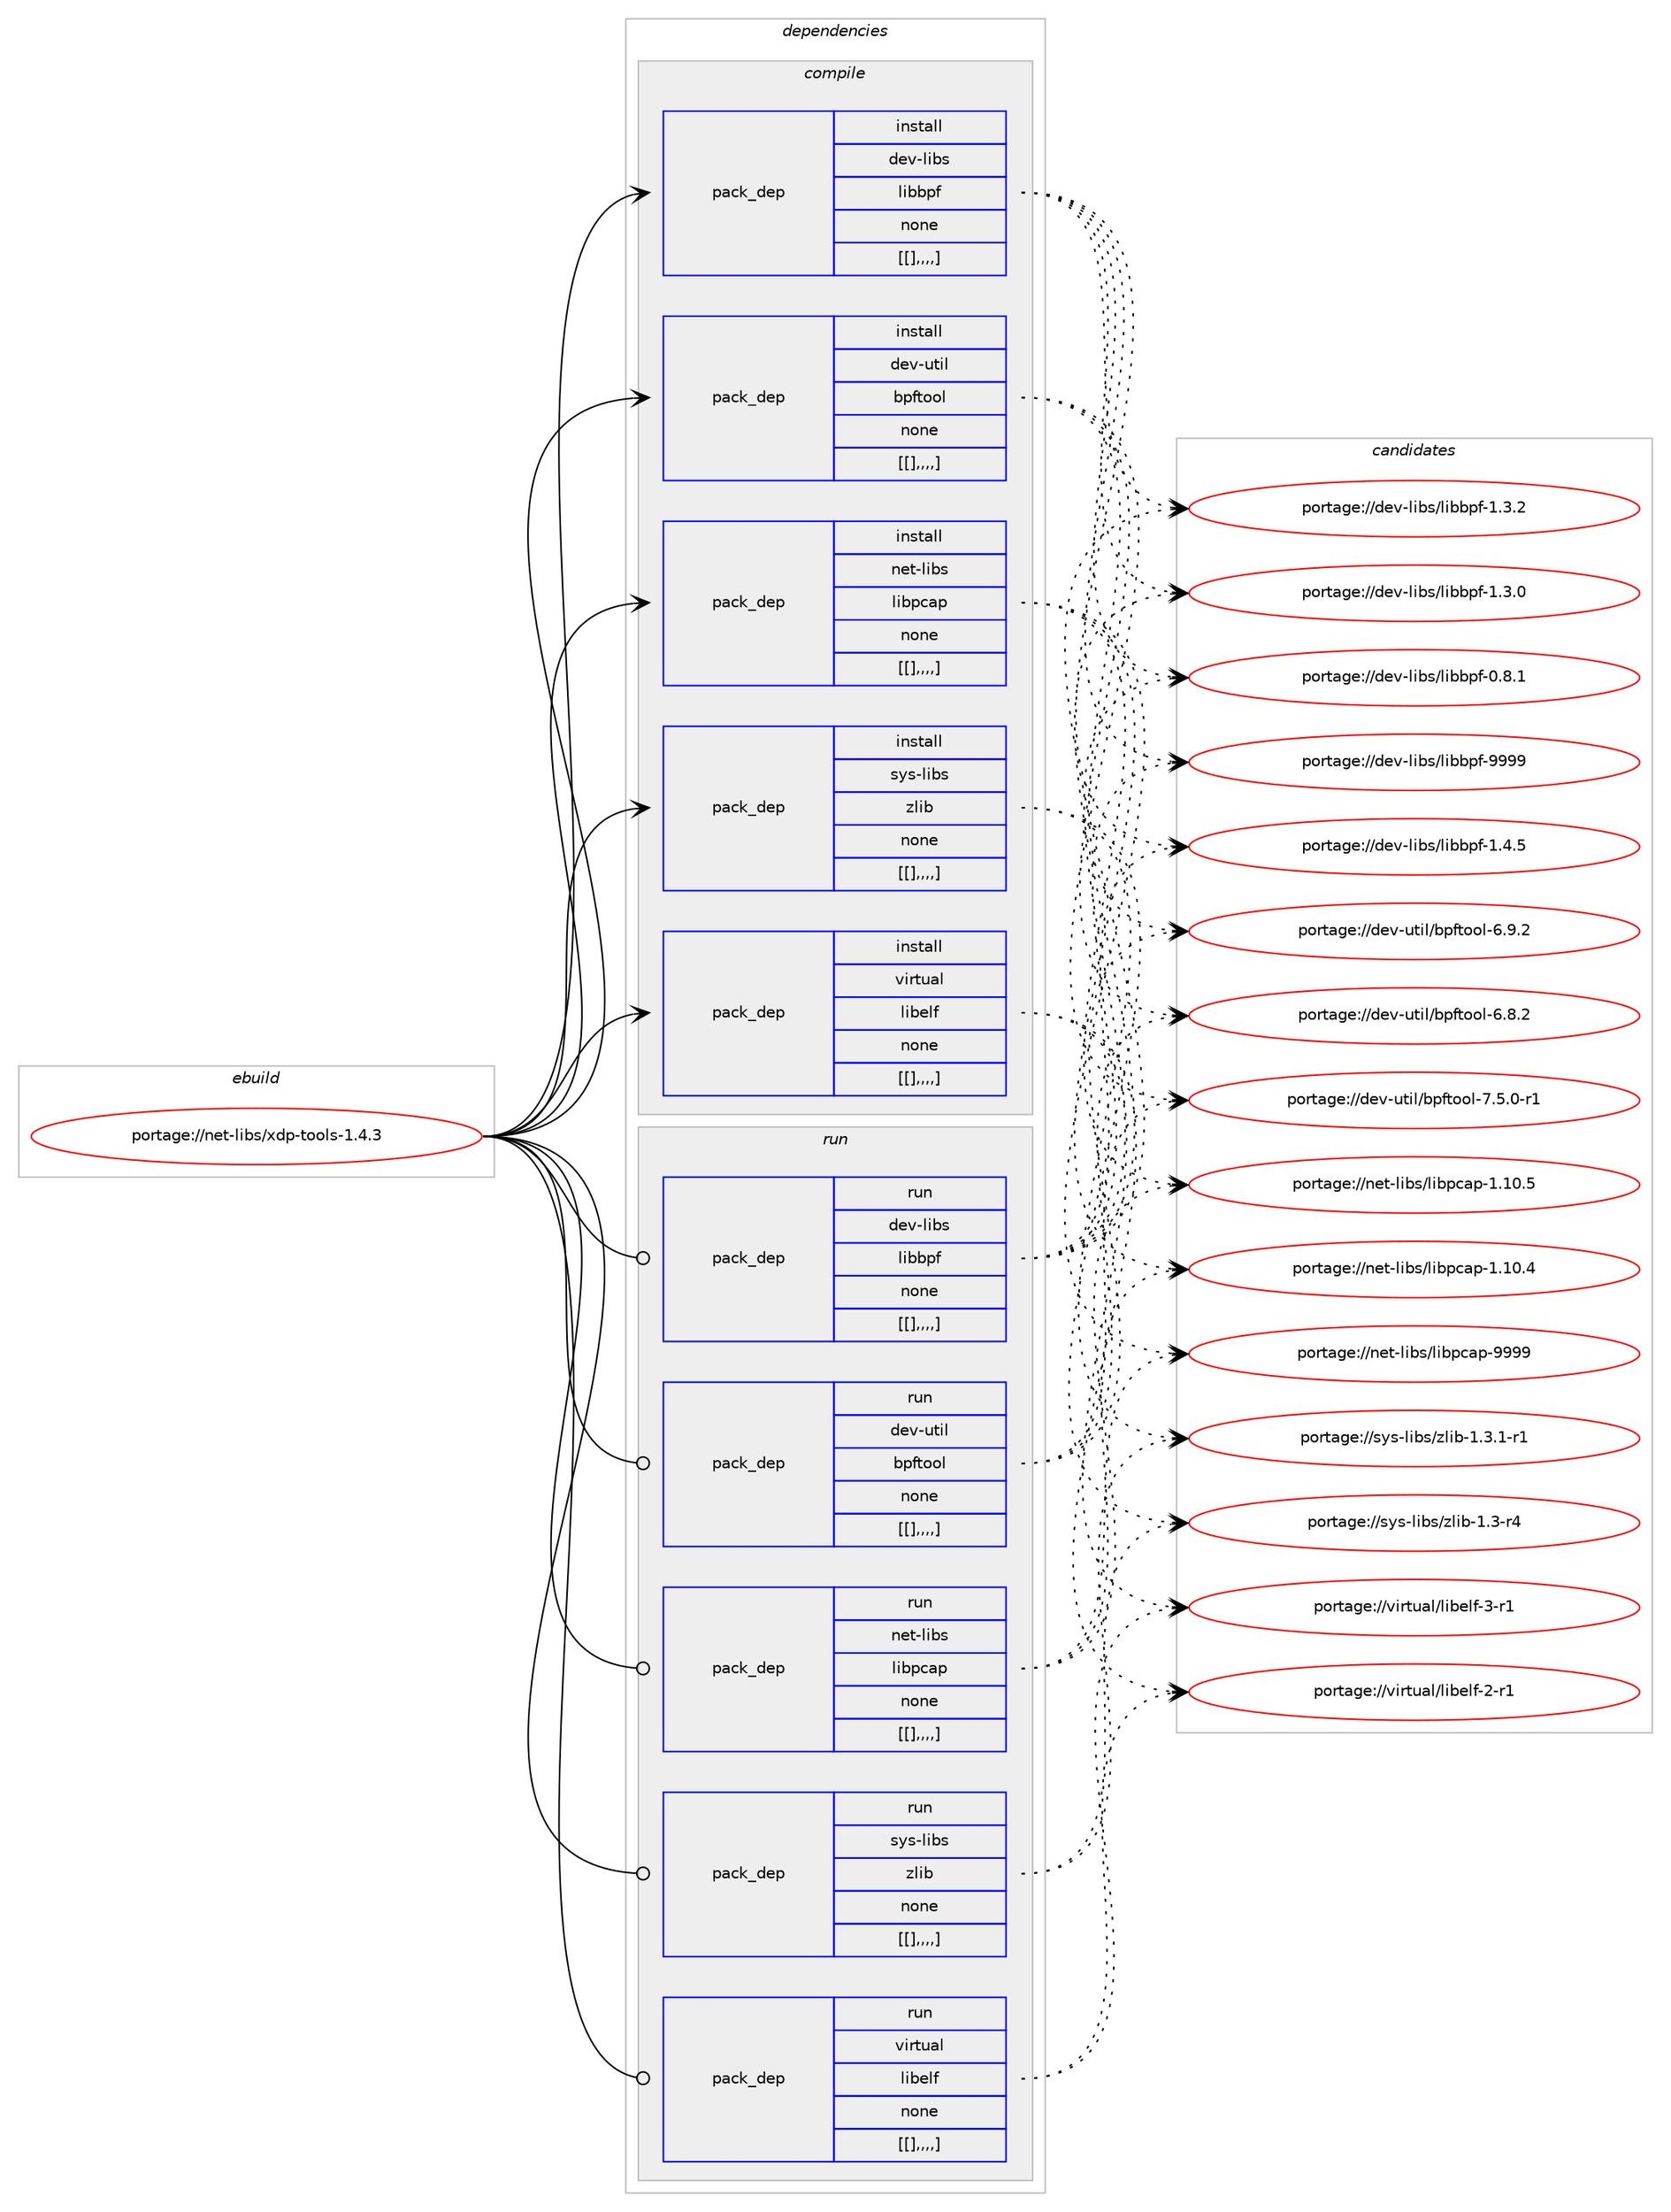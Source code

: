 digraph prolog {

# *************
# Graph options
# *************

newrank=true;
concentrate=true;
compound=true;
graph [rankdir=LR,fontname=Helvetica,fontsize=10,ranksep=1.5];#, ranksep=2.5, nodesep=0.2];
edge  [arrowhead=vee];
node  [fontname=Helvetica,fontsize=10];

# **********
# The ebuild
# **********

subgraph cluster_leftcol {
color=gray;
label=<<i>ebuild</i>>;
id [label="portage://net-libs/xdp-tools-1.4.3", color=red, width=4, href="../net-libs/xdp-tools-1.4.3.svg"];
}

# ****************
# The dependencies
# ****************

subgraph cluster_midcol {
color=gray;
label=<<i>dependencies</i>>;
subgraph cluster_compile {
fillcolor="#eeeeee";
style=filled;
label=<<i>compile</i>>;
subgraph pack279265 {
dependency381686 [label=<<TABLE BORDER="0" CELLBORDER="1" CELLSPACING="0" CELLPADDING="4" WIDTH="220"><TR><TD ROWSPAN="6" CELLPADDING="30">pack_dep</TD></TR><TR><TD WIDTH="110">install</TD></TR><TR><TD>dev-libs</TD></TR><TR><TD>libbpf</TD></TR><TR><TD>none</TD></TR><TR><TD>[[],,,,]</TD></TR></TABLE>>, shape=none, color=blue];
}
id:e -> dependency381686:w [weight=20,style="solid",arrowhead="vee"];
subgraph pack279266 {
dependency381687 [label=<<TABLE BORDER="0" CELLBORDER="1" CELLSPACING="0" CELLPADDING="4" WIDTH="220"><TR><TD ROWSPAN="6" CELLPADDING="30">pack_dep</TD></TR><TR><TD WIDTH="110">install</TD></TR><TR><TD>dev-util</TD></TR><TR><TD>bpftool</TD></TR><TR><TD>none</TD></TR><TR><TD>[[],,,,]</TD></TR></TABLE>>, shape=none, color=blue];
}
id:e -> dependency381687:w [weight=20,style="solid",arrowhead="vee"];
subgraph pack279267 {
dependency381688 [label=<<TABLE BORDER="0" CELLBORDER="1" CELLSPACING="0" CELLPADDING="4" WIDTH="220"><TR><TD ROWSPAN="6" CELLPADDING="30">pack_dep</TD></TR><TR><TD WIDTH="110">install</TD></TR><TR><TD>net-libs</TD></TR><TR><TD>libpcap</TD></TR><TR><TD>none</TD></TR><TR><TD>[[],,,,]</TD></TR></TABLE>>, shape=none, color=blue];
}
id:e -> dependency381688:w [weight=20,style="solid",arrowhead="vee"];
subgraph pack279268 {
dependency381689 [label=<<TABLE BORDER="0" CELLBORDER="1" CELLSPACING="0" CELLPADDING="4" WIDTH="220"><TR><TD ROWSPAN="6" CELLPADDING="30">pack_dep</TD></TR><TR><TD WIDTH="110">install</TD></TR><TR><TD>sys-libs</TD></TR><TR><TD>zlib</TD></TR><TR><TD>none</TD></TR><TR><TD>[[],,,,]</TD></TR></TABLE>>, shape=none, color=blue];
}
id:e -> dependency381689:w [weight=20,style="solid",arrowhead="vee"];
subgraph pack279269 {
dependency381690 [label=<<TABLE BORDER="0" CELLBORDER="1" CELLSPACING="0" CELLPADDING="4" WIDTH="220"><TR><TD ROWSPAN="6" CELLPADDING="30">pack_dep</TD></TR><TR><TD WIDTH="110">install</TD></TR><TR><TD>virtual</TD></TR><TR><TD>libelf</TD></TR><TR><TD>none</TD></TR><TR><TD>[[],,,,]</TD></TR></TABLE>>, shape=none, color=blue];
}
id:e -> dependency381690:w [weight=20,style="solid",arrowhead="vee"];
}
subgraph cluster_compileandrun {
fillcolor="#eeeeee";
style=filled;
label=<<i>compile and run</i>>;
}
subgraph cluster_run {
fillcolor="#eeeeee";
style=filled;
label=<<i>run</i>>;
subgraph pack279270 {
dependency381691 [label=<<TABLE BORDER="0" CELLBORDER="1" CELLSPACING="0" CELLPADDING="4" WIDTH="220"><TR><TD ROWSPAN="6" CELLPADDING="30">pack_dep</TD></TR><TR><TD WIDTH="110">run</TD></TR><TR><TD>dev-libs</TD></TR><TR><TD>libbpf</TD></TR><TR><TD>none</TD></TR><TR><TD>[[],,,,]</TD></TR></TABLE>>, shape=none, color=blue];
}
id:e -> dependency381691:w [weight=20,style="solid",arrowhead="odot"];
subgraph pack279271 {
dependency381692 [label=<<TABLE BORDER="0" CELLBORDER="1" CELLSPACING="0" CELLPADDING="4" WIDTH="220"><TR><TD ROWSPAN="6" CELLPADDING="30">pack_dep</TD></TR><TR><TD WIDTH="110">run</TD></TR><TR><TD>dev-util</TD></TR><TR><TD>bpftool</TD></TR><TR><TD>none</TD></TR><TR><TD>[[],,,,]</TD></TR></TABLE>>, shape=none, color=blue];
}
id:e -> dependency381692:w [weight=20,style="solid",arrowhead="odot"];
subgraph pack279272 {
dependency381693 [label=<<TABLE BORDER="0" CELLBORDER="1" CELLSPACING="0" CELLPADDING="4" WIDTH="220"><TR><TD ROWSPAN="6" CELLPADDING="30">pack_dep</TD></TR><TR><TD WIDTH="110">run</TD></TR><TR><TD>net-libs</TD></TR><TR><TD>libpcap</TD></TR><TR><TD>none</TD></TR><TR><TD>[[],,,,]</TD></TR></TABLE>>, shape=none, color=blue];
}
id:e -> dependency381693:w [weight=20,style="solid",arrowhead="odot"];
subgraph pack279273 {
dependency381694 [label=<<TABLE BORDER="0" CELLBORDER="1" CELLSPACING="0" CELLPADDING="4" WIDTH="220"><TR><TD ROWSPAN="6" CELLPADDING="30">pack_dep</TD></TR><TR><TD WIDTH="110">run</TD></TR><TR><TD>sys-libs</TD></TR><TR><TD>zlib</TD></TR><TR><TD>none</TD></TR><TR><TD>[[],,,,]</TD></TR></TABLE>>, shape=none, color=blue];
}
id:e -> dependency381694:w [weight=20,style="solid",arrowhead="odot"];
subgraph pack279274 {
dependency381695 [label=<<TABLE BORDER="0" CELLBORDER="1" CELLSPACING="0" CELLPADDING="4" WIDTH="220"><TR><TD ROWSPAN="6" CELLPADDING="30">pack_dep</TD></TR><TR><TD WIDTH="110">run</TD></TR><TR><TD>virtual</TD></TR><TR><TD>libelf</TD></TR><TR><TD>none</TD></TR><TR><TD>[[],,,,]</TD></TR></TABLE>>, shape=none, color=blue];
}
id:e -> dependency381695:w [weight=20,style="solid",arrowhead="odot"];
}
}

# **************
# The candidates
# **************

subgraph cluster_choices {
rank=same;
color=gray;
label=<<i>candidates</i>>;

subgraph choice279265 {
color=black;
nodesep=1;
choice10010111845108105981154710810598981121024557575757 [label="portage://dev-libs/libbpf-9999", color=red, width=4,href="../dev-libs/libbpf-9999.svg"];
choice1001011184510810598115471081059898112102454946524653 [label="portage://dev-libs/libbpf-1.4.5", color=red, width=4,href="../dev-libs/libbpf-1.4.5.svg"];
choice1001011184510810598115471081059898112102454946514650 [label="portage://dev-libs/libbpf-1.3.2", color=red, width=4,href="../dev-libs/libbpf-1.3.2.svg"];
choice1001011184510810598115471081059898112102454946514648 [label="portage://dev-libs/libbpf-1.3.0", color=red, width=4,href="../dev-libs/libbpf-1.3.0.svg"];
choice1001011184510810598115471081059898112102454846564649 [label="portage://dev-libs/libbpf-0.8.1", color=red, width=4,href="../dev-libs/libbpf-0.8.1.svg"];
dependency381686:e -> choice10010111845108105981154710810598981121024557575757:w [style=dotted,weight="100"];
dependency381686:e -> choice1001011184510810598115471081059898112102454946524653:w [style=dotted,weight="100"];
dependency381686:e -> choice1001011184510810598115471081059898112102454946514650:w [style=dotted,weight="100"];
dependency381686:e -> choice1001011184510810598115471081059898112102454946514648:w [style=dotted,weight="100"];
dependency381686:e -> choice1001011184510810598115471081059898112102454846564649:w [style=dotted,weight="100"];
}
subgraph choice279266 {
color=black;
nodesep=1;
choice1001011184511711610510847981121021161111111084555465346484511449 [label="portage://dev-util/bpftool-7.5.0-r1", color=red, width=4,href="../dev-util/bpftool-7.5.0-r1.svg"];
choice100101118451171161051084798112102116111111108455446574650 [label="portage://dev-util/bpftool-6.9.2", color=red, width=4,href="../dev-util/bpftool-6.9.2.svg"];
choice100101118451171161051084798112102116111111108455446564650 [label="portage://dev-util/bpftool-6.8.2", color=red, width=4,href="../dev-util/bpftool-6.8.2.svg"];
dependency381687:e -> choice1001011184511711610510847981121021161111111084555465346484511449:w [style=dotted,weight="100"];
dependency381687:e -> choice100101118451171161051084798112102116111111108455446574650:w [style=dotted,weight="100"];
dependency381687:e -> choice100101118451171161051084798112102116111111108455446564650:w [style=dotted,weight="100"];
}
subgraph choice279267 {
color=black;
nodesep=1;
choice1101011164510810598115471081059811299971124557575757 [label="portage://net-libs/libpcap-9999", color=red, width=4,href="../net-libs/libpcap-9999.svg"];
choice11010111645108105981154710810598112999711245494649484653 [label="portage://net-libs/libpcap-1.10.5", color=red, width=4,href="../net-libs/libpcap-1.10.5.svg"];
choice11010111645108105981154710810598112999711245494649484652 [label="portage://net-libs/libpcap-1.10.4", color=red, width=4,href="../net-libs/libpcap-1.10.4.svg"];
dependency381688:e -> choice1101011164510810598115471081059811299971124557575757:w [style=dotted,weight="100"];
dependency381688:e -> choice11010111645108105981154710810598112999711245494649484653:w [style=dotted,weight="100"];
dependency381688:e -> choice11010111645108105981154710810598112999711245494649484652:w [style=dotted,weight="100"];
}
subgraph choice279268 {
color=black;
nodesep=1;
choice115121115451081059811547122108105984549465146494511449 [label="portage://sys-libs/zlib-1.3.1-r1", color=red, width=4,href="../sys-libs/zlib-1.3.1-r1.svg"];
choice11512111545108105981154712210810598454946514511452 [label="portage://sys-libs/zlib-1.3-r4", color=red, width=4,href="../sys-libs/zlib-1.3-r4.svg"];
dependency381689:e -> choice115121115451081059811547122108105984549465146494511449:w [style=dotted,weight="100"];
dependency381689:e -> choice11512111545108105981154712210810598454946514511452:w [style=dotted,weight="100"];
}
subgraph choice279269 {
color=black;
nodesep=1;
choice11810511411611797108471081059810110810245514511449 [label="portage://virtual/libelf-3-r1", color=red, width=4,href="../virtual/libelf-3-r1.svg"];
choice11810511411611797108471081059810110810245504511449 [label="portage://virtual/libelf-2-r1", color=red, width=4,href="../virtual/libelf-2-r1.svg"];
dependency381690:e -> choice11810511411611797108471081059810110810245514511449:w [style=dotted,weight="100"];
dependency381690:e -> choice11810511411611797108471081059810110810245504511449:w [style=dotted,weight="100"];
}
subgraph choice279270 {
color=black;
nodesep=1;
choice10010111845108105981154710810598981121024557575757 [label="portage://dev-libs/libbpf-9999", color=red, width=4,href="../dev-libs/libbpf-9999.svg"];
choice1001011184510810598115471081059898112102454946524653 [label="portage://dev-libs/libbpf-1.4.5", color=red, width=4,href="../dev-libs/libbpf-1.4.5.svg"];
choice1001011184510810598115471081059898112102454946514650 [label="portage://dev-libs/libbpf-1.3.2", color=red, width=4,href="../dev-libs/libbpf-1.3.2.svg"];
choice1001011184510810598115471081059898112102454946514648 [label="portage://dev-libs/libbpf-1.3.0", color=red, width=4,href="../dev-libs/libbpf-1.3.0.svg"];
choice1001011184510810598115471081059898112102454846564649 [label="portage://dev-libs/libbpf-0.8.1", color=red, width=4,href="../dev-libs/libbpf-0.8.1.svg"];
dependency381691:e -> choice10010111845108105981154710810598981121024557575757:w [style=dotted,weight="100"];
dependency381691:e -> choice1001011184510810598115471081059898112102454946524653:w [style=dotted,weight="100"];
dependency381691:e -> choice1001011184510810598115471081059898112102454946514650:w [style=dotted,weight="100"];
dependency381691:e -> choice1001011184510810598115471081059898112102454946514648:w [style=dotted,weight="100"];
dependency381691:e -> choice1001011184510810598115471081059898112102454846564649:w [style=dotted,weight="100"];
}
subgraph choice279271 {
color=black;
nodesep=1;
choice1001011184511711610510847981121021161111111084555465346484511449 [label="portage://dev-util/bpftool-7.5.0-r1", color=red, width=4,href="../dev-util/bpftool-7.5.0-r1.svg"];
choice100101118451171161051084798112102116111111108455446574650 [label="portage://dev-util/bpftool-6.9.2", color=red, width=4,href="../dev-util/bpftool-6.9.2.svg"];
choice100101118451171161051084798112102116111111108455446564650 [label="portage://dev-util/bpftool-6.8.2", color=red, width=4,href="../dev-util/bpftool-6.8.2.svg"];
dependency381692:e -> choice1001011184511711610510847981121021161111111084555465346484511449:w [style=dotted,weight="100"];
dependency381692:e -> choice100101118451171161051084798112102116111111108455446574650:w [style=dotted,weight="100"];
dependency381692:e -> choice100101118451171161051084798112102116111111108455446564650:w [style=dotted,weight="100"];
}
subgraph choice279272 {
color=black;
nodesep=1;
choice1101011164510810598115471081059811299971124557575757 [label="portage://net-libs/libpcap-9999", color=red, width=4,href="../net-libs/libpcap-9999.svg"];
choice11010111645108105981154710810598112999711245494649484653 [label="portage://net-libs/libpcap-1.10.5", color=red, width=4,href="../net-libs/libpcap-1.10.5.svg"];
choice11010111645108105981154710810598112999711245494649484652 [label="portage://net-libs/libpcap-1.10.4", color=red, width=4,href="../net-libs/libpcap-1.10.4.svg"];
dependency381693:e -> choice1101011164510810598115471081059811299971124557575757:w [style=dotted,weight="100"];
dependency381693:e -> choice11010111645108105981154710810598112999711245494649484653:w [style=dotted,weight="100"];
dependency381693:e -> choice11010111645108105981154710810598112999711245494649484652:w [style=dotted,weight="100"];
}
subgraph choice279273 {
color=black;
nodesep=1;
choice115121115451081059811547122108105984549465146494511449 [label="portage://sys-libs/zlib-1.3.1-r1", color=red, width=4,href="../sys-libs/zlib-1.3.1-r1.svg"];
choice11512111545108105981154712210810598454946514511452 [label="portage://sys-libs/zlib-1.3-r4", color=red, width=4,href="../sys-libs/zlib-1.3-r4.svg"];
dependency381694:e -> choice115121115451081059811547122108105984549465146494511449:w [style=dotted,weight="100"];
dependency381694:e -> choice11512111545108105981154712210810598454946514511452:w [style=dotted,weight="100"];
}
subgraph choice279274 {
color=black;
nodesep=1;
choice11810511411611797108471081059810110810245514511449 [label="portage://virtual/libelf-3-r1", color=red, width=4,href="../virtual/libelf-3-r1.svg"];
choice11810511411611797108471081059810110810245504511449 [label="portage://virtual/libelf-2-r1", color=red, width=4,href="../virtual/libelf-2-r1.svg"];
dependency381695:e -> choice11810511411611797108471081059810110810245514511449:w [style=dotted,weight="100"];
dependency381695:e -> choice11810511411611797108471081059810110810245504511449:w [style=dotted,weight="100"];
}
}

}
